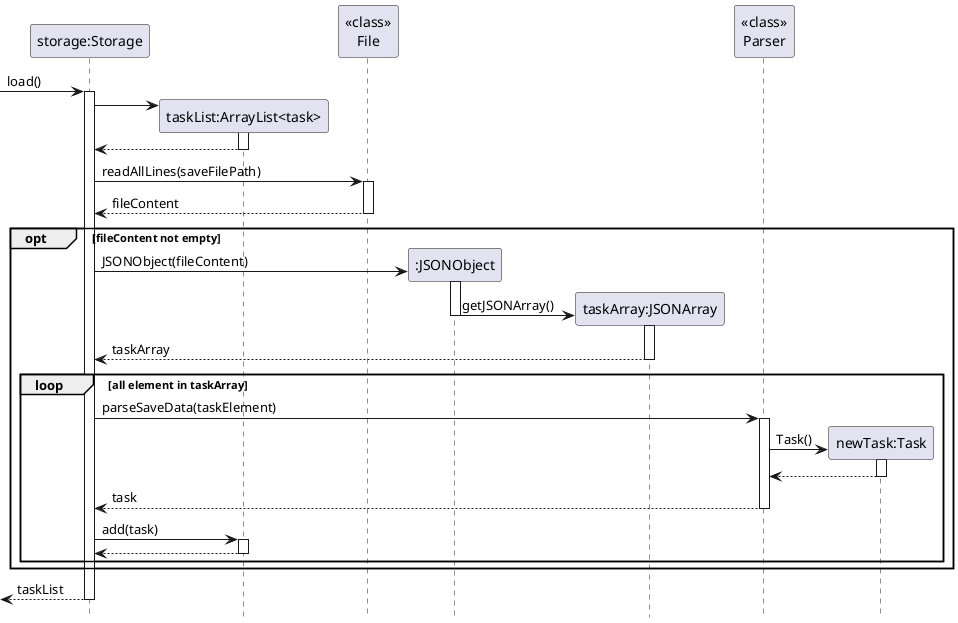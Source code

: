 @startuml
'https://plantuml.com/sequence-diagram

hide footbox
participant Storage as "storage:Storage"
participant List as "taskList:ArrayList<task>"
participant File as "<<class>>\nFile"
participant JSONObject as ":JSONObject"
participant JSONArray as "taskArray:JSONArray"
participant Parser as "<<class>>\nParser"
participant Task as "newTask:Task"

[-> Storage ++: load()

create List
Storage -> List ++:
List --> Storage --

Storage -> File as "<<class>>\nFile" ++: readAllLines(saveFilePath)

File --> Storage --: fileContent

opt fileContent not empty
    create JSONObject
    Storage -> JSONObject ++: JSONObject(fileContent)

    create JSONArray
    JSONObject -> JSONArray ++:getJSONArray()
    deactivate JSONObject

    JSONArray --> Storage -- : taskArray

    loop all element in taskArray
        Storage -> Parser ++: parseSaveData(taskElement)

        create Task
        Parser -> Task ++: Task()

        Task --> Parser --

        Parser --> Storage --: task

        Storage -> List ++: add(task)
        List --> Storage --
    end
end
return taskList
@enduml